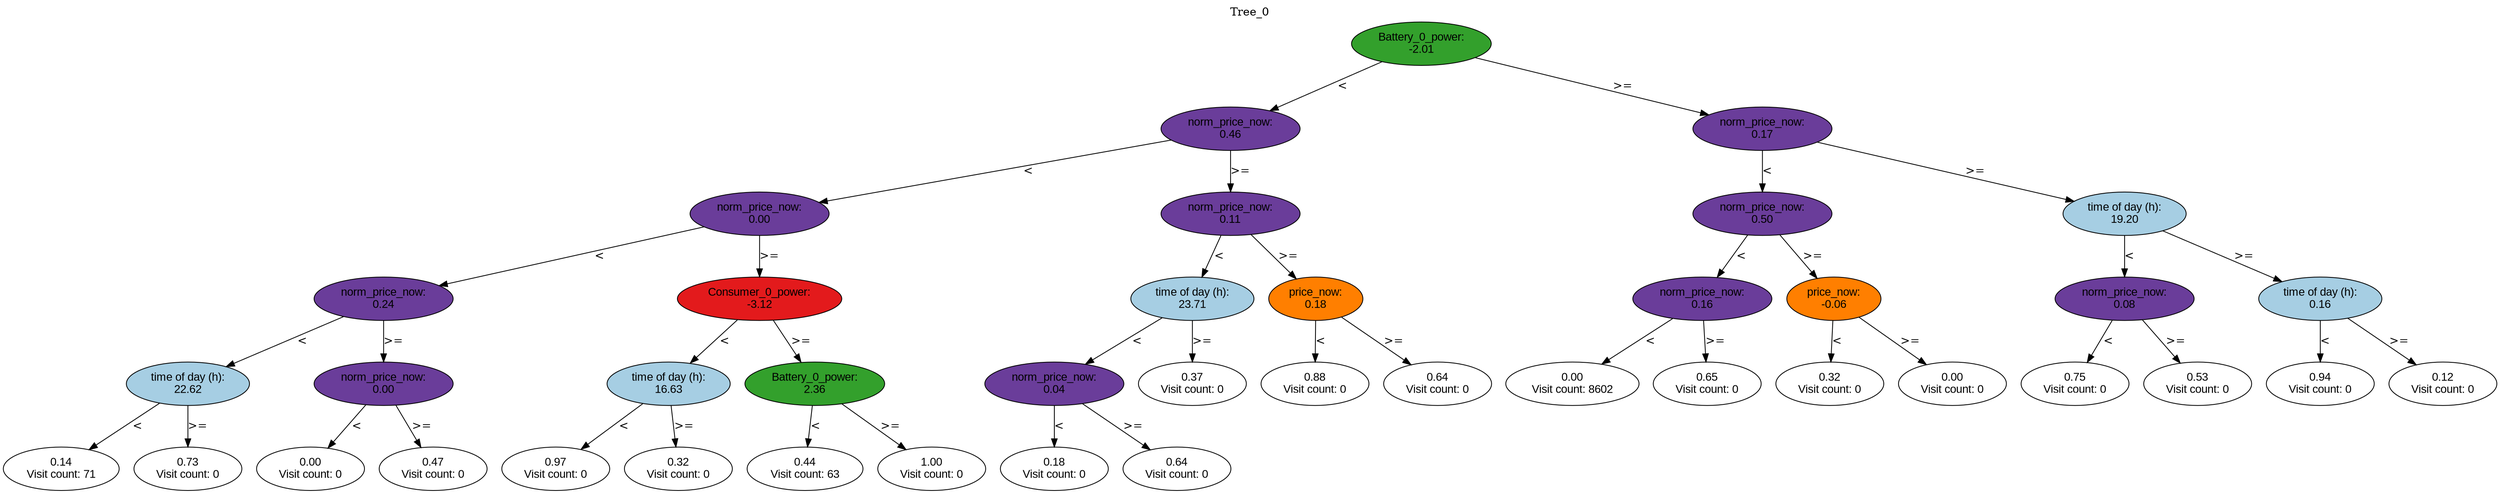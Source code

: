 digraph BST {
    node [fontname="Arial" style=filled colorscheme=paired12];
    0 [ label = "Battery_0_power:
-2.01" fillcolor=4];
    1 [ label = "norm_price_now:
0.46" fillcolor=10];
    2 [ label = "norm_price_now:
0.00" fillcolor=10];
    3 [ label = "norm_price_now:
0.24" fillcolor=10];
    4 [ label = "time of day (h):
22.62" fillcolor=1];
    5 [ label = "0.14
Visit count: 71" fillcolor=white];
    6 [ label = "0.73
Visit count: 0" fillcolor=white];
    7 [ label = "norm_price_now:
0.00" fillcolor=10];
    8 [ label = "0.00
Visit count: 0" fillcolor=white];
    9 [ label = "0.47
Visit count: 0" fillcolor=white];
    10 [ label = "Consumer_0_power:
-3.12" fillcolor=6];
    11 [ label = "time of day (h):
16.63" fillcolor=1];
    12 [ label = "0.97
Visit count: 0" fillcolor=white];
    13 [ label = "0.32
Visit count: 0" fillcolor=white];
    14 [ label = "Battery_0_power:
2.36" fillcolor=4];
    15 [ label = "0.44
Visit count: 63" fillcolor=white];
    16 [ label = "1.00
Visit count: 0" fillcolor=white];
    17 [ label = "norm_price_now:
0.11" fillcolor=10];
    18 [ label = "time of day (h):
23.71" fillcolor=1];
    19 [ label = "norm_price_now:
0.04" fillcolor=10];
    20 [ label = "0.18
Visit count: 0" fillcolor=white];
    21 [ label = "0.64
Visit count: 0" fillcolor=white];
    22 [ label = "0.37
Visit count: 0" fillcolor=white];
    23 [ label = "price_now:
0.18" fillcolor=8];
    24 [ label = "0.88
Visit count: 0" fillcolor=white];
    25 [ label = "0.64
Visit count: 0" fillcolor=white];
    26 [ label = "norm_price_now:
0.17" fillcolor=10];
    27 [ label = "norm_price_now:
0.50" fillcolor=10];
    28 [ label = "norm_price_now:
0.16" fillcolor=10];
    29 [ label = "0.00
Visit count: 8602" fillcolor=white];
    30 [ label = "0.65
Visit count: 0" fillcolor=white];
    31 [ label = "price_now:
-0.06" fillcolor=8];
    32 [ label = "0.32
Visit count: 0" fillcolor=white];
    33 [ label = "0.00
Visit count: 0" fillcolor=white];
    34 [ label = "time of day (h):
19.20" fillcolor=1];
    35 [ label = "norm_price_now:
0.08" fillcolor=10];
    36 [ label = "0.75
Visit count: 0" fillcolor=white];
    37 [ label = "0.53
Visit count: 0" fillcolor=white];
    38 [ label = "time of day (h):
0.16" fillcolor=1];
    39 [ label = "0.94
Visit count: 0" fillcolor=white];
    40 [ label = "0.12
Visit count: 0" fillcolor=white];

    0  -> 1[ label = "<"];
    0  -> 26[ label = ">="];
    1  -> 2[ label = "<"];
    1  -> 17[ label = ">="];
    2  -> 3[ label = "<"];
    2  -> 10[ label = ">="];
    3  -> 4[ label = "<"];
    3  -> 7[ label = ">="];
    4  -> 5[ label = "<"];
    4  -> 6[ label = ">="];
    7  -> 8[ label = "<"];
    7  -> 9[ label = ">="];
    10  -> 11[ label = "<"];
    10  -> 14[ label = ">="];
    11  -> 12[ label = "<"];
    11  -> 13[ label = ">="];
    14  -> 15[ label = "<"];
    14  -> 16[ label = ">="];
    17  -> 18[ label = "<"];
    17  -> 23[ label = ">="];
    18  -> 19[ label = "<"];
    18  -> 22[ label = ">="];
    19  -> 20[ label = "<"];
    19  -> 21[ label = ">="];
    23  -> 24[ label = "<"];
    23  -> 25[ label = ">="];
    26  -> 27[ label = "<"];
    26  -> 34[ label = ">="];
    27  -> 28[ label = "<"];
    27  -> 31[ label = ">="];
    28  -> 29[ label = "<"];
    28  -> 30[ label = ">="];
    31  -> 32[ label = "<"];
    31  -> 33[ label = ">="];
    34  -> 35[ label = "<"];
    34  -> 38[ label = ">="];
    35  -> 36[ label = "<"];
    35  -> 37[ label = ">="];
    38  -> 39[ label = "<"];
    38  -> 40[ label = ">="];

    labelloc="t";
    label="Tree_0";
}